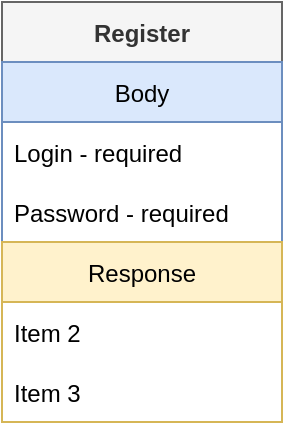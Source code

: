 <mxfile version="17.2.4" type="device"><diagram name="Page-1" id="9f46799a-70d6-7492-0946-bef42562c5a5"><mxGraphModel dx="1422" dy="857" grid="1" gridSize="10" guides="1" tooltips="1" connect="1" arrows="1" fold="1" page="1" pageScale="1" pageWidth="1100" pageHeight="850" background="none" math="0" shadow="0"><root><mxCell id="0"/><mxCell id="1" parent="0"/><mxCell id="spW1z4L-g9FH6UApL15k-15" value="Register" style="swimlane;fontStyle=1;childLayout=stackLayout;horizontal=1;startSize=30;horizontalStack=0;resizeParent=1;resizeParentMax=0;resizeLast=0;collapsible=1;marginBottom=0;fillColor=#f5f5f5;fontColor=#333333;strokeColor=#666666;" vertex="1" parent="1"><mxGeometry x="50" y="20" width="140" height="210" as="geometry"/></mxCell><mxCell id="spW1z4L-g9FH6UApL15k-1" value="Body" style="swimlane;fontStyle=0;childLayout=stackLayout;horizontal=1;startSize=30;horizontalStack=0;resizeParent=1;resizeParentMax=0;resizeLast=0;collapsible=1;marginBottom=0;fillColor=#dae8fc;strokeColor=#6c8ebf;" vertex="1" parent="spW1z4L-g9FH6UApL15k-15"><mxGeometry y="30" width="140" height="180" as="geometry"/></mxCell><mxCell id="spW1z4L-g9FH6UApL15k-3" value="Login - required" style="text;strokeColor=none;fillColor=none;align=left;verticalAlign=middle;spacingLeft=4;spacingRight=4;overflow=hidden;points=[[0,0.5],[1,0.5]];portConstraint=eastwest;rotatable=0;" vertex="1" parent="spW1z4L-g9FH6UApL15k-1"><mxGeometry y="30" width="140" height="30" as="geometry"/></mxCell><mxCell id="spW1z4L-g9FH6UApL15k-4" value="Password - required" style="text;strokeColor=none;fillColor=none;align=left;verticalAlign=middle;spacingLeft=4;spacingRight=4;overflow=hidden;points=[[0,0.5],[1,0.5]];portConstraint=eastwest;rotatable=0;" vertex="1" parent="spW1z4L-g9FH6UApL15k-1"><mxGeometry y="60" width="140" height="30" as="geometry"/></mxCell><mxCell id="spW1z4L-g9FH6UApL15k-9" value="Response" style="swimlane;fontStyle=0;childLayout=stackLayout;horizontal=1;startSize=30;horizontalStack=0;resizeParent=1;resizeParentMax=0;resizeLast=0;collapsible=1;marginBottom=0;fillColor=#fff2cc;strokeColor=#d6b656;" vertex="1" parent="spW1z4L-g9FH6UApL15k-1"><mxGeometry y="90" width="140" height="90" as="geometry"/></mxCell><mxCell id="spW1z4L-g9FH6UApL15k-10" value="Item 2" style="text;strokeColor=none;fillColor=none;align=left;verticalAlign=middle;spacingLeft=4;spacingRight=4;overflow=hidden;points=[[0,0.5],[1,0.5]];portConstraint=eastwest;rotatable=0;" vertex="1" parent="spW1z4L-g9FH6UApL15k-9"><mxGeometry y="30" width="140" height="30" as="geometry"/></mxCell><mxCell id="spW1z4L-g9FH6UApL15k-11" value="Item 3" style="text;strokeColor=none;fillColor=none;align=left;verticalAlign=middle;spacingLeft=4;spacingRight=4;overflow=hidden;points=[[0,0.5],[1,0.5]];portConstraint=eastwest;rotatable=0;" vertex="1" parent="spW1z4L-g9FH6UApL15k-9"><mxGeometry y="60" width="140" height="30" as="geometry"/></mxCell></root></mxGraphModel></diagram></mxfile>